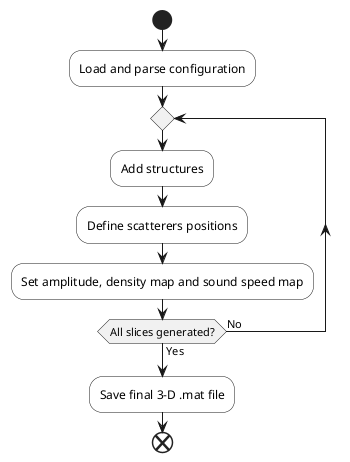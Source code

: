 @startuml

start
#White:Load and parse configuration;
repeat;
#White:Add structures;
#White:Define scatterers positions;
#White:Set amplitude, density map and sound speed map;
repeat while (All slices generated?) is (No) not (Yes)
#White:Save final 3-D .mat file;
end

@enduml